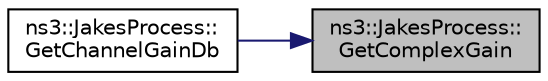 digraph "ns3::JakesProcess::GetComplexGain"
{
 // LATEX_PDF_SIZE
  edge [fontname="Helvetica",fontsize="10",labelfontname="Helvetica",labelfontsize="10"];
  node [fontname="Helvetica",fontsize="10",shape=record];
  rankdir="RL";
  Node1 [label="ns3::JakesProcess::\lGetComplexGain",height=0.2,width=0.4,color="black", fillcolor="grey75", style="filled", fontcolor="black",tooltip="Get the channel complex gain."];
  Node1 -> Node2 [dir="back",color="midnightblue",fontsize="10",style="solid",fontname="Helvetica"];
  Node2 [label="ns3::JakesProcess::\lGetChannelGainDb",height=0.2,width=0.4,color="black", fillcolor="white", style="filled",URL="$classns3_1_1_jakes_process.html#ac099907c1a0a30a2720af1de6cc446ed",tooltip="Get the channel gain in dB."];
}
